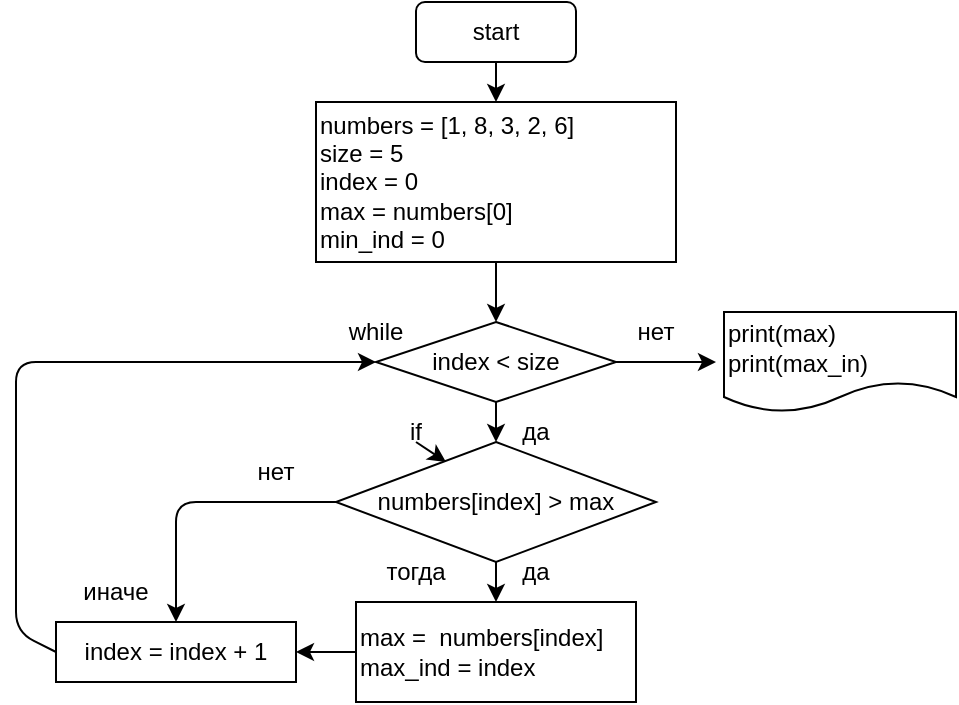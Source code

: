 <mxfile>
    <diagram id="xdscFLAUzVz3awrVkBRg" name="гиря в массиве">
        <mxGraphModel dx="687" dy="236" grid="1" gridSize="10" guides="1" tooltips="1" connect="1" arrows="1" fold="1" page="1" pageScale="1" pageWidth="827" pageHeight="1169" math="0" shadow="0">
            <root>
                <mxCell id="0"/>
                <mxCell id="1" parent="0"/>
                <object label="start" hedietLinkedDataV1_path="../задача 1. лек. гиря в массиве.py" hedietLinkedDataV1_start_col_x-num="9" hedietLinkedDataV1_start_line_x-num="2" hedietLinkedDataV1_end_col_x-num="9" hedietLinkedDataV1_end_line_x-num="2" id="2">
                    <mxCell style="rounded=1;whiteSpace=wrap;html=1;" parent="1" vertex="1">
                        <mxGeometry x="250" y="20" width="80" height="30" as="geometry"/>
                    </mxCell>
                </object>
                <mxCell id="4" value="numbers = [1, 8, 3, 2, 6]&lt;br&gt;size = 5&lt;br&gt;index = 0&lt;br&gt;max = numbers[0]&lt;br&gt;min_ind = 0" style="rounded=0;whiteSpace=wrap;html=1;align=left;" parent="1" vertex="1">
                    <mxGeometry x="200" y="70" width="180" height="80" as="geometry"/>
                </mxCell>
                <mxCell id="5" value="index &amp;lt; size" style="rhombus;whiteSpace=wrap;html=1;" parent="1" vertex="1">
                    <mxGeometry x="230" y="180" width="120" height="40" as="geometry"/>
                </mxCell>
                <mxCell id="6" value="numbers[index] &amp;gt; max" style="rhombus;whiteSpace=wrap;html=1;" parent="1" vertex="1">
                    <mxGeometry x="210" y="240" width="160" height="60" as="geometry"/>
                </mxCell>
                <mxCell id="7" value="max =&amp;nbsp; numbers[index]&lt;br&gt;max_ind = index" style="rounded=0;whiteSpace=wrap;html=1;align=left;" parent="1" vertex="1">
                    <mxGeometry x="220" y="320" width="140" height="50" as="geometry"/>
                </mxCell>
                <mxCell id="8" value="index = index + 1" style="rounded=0;whiteSpace=wrap;html=1;" parent="1" vertex="1">
                    <mxGeometry x="70" y="330" width="120" height="30" as="geometry"/>
                </mxCell>
                <mxCell id="9" value="" style="endArrow=classic;html=1;exitX=0.5;exitY=1;exitDx=0;exitDy=0;entryX=0.5;entryY=0;entryDx=0;entryDy=0;" parent="1" source="6" target="7" edge="1">
                    <mxGeometry width="50" height="50" relative="1" as="geometry">
                        <mxPoint x="380" y="260" as="sourcePoint"/>
                        <mxPoint x="430" y="210" as="targetPoint"/>
                    </mxGeometry>
                </mxCell>
                <mxCell id="10" value="" style="endArrow=classic;html=1;exitX=0;exitY=0.5;exitDx=0;exitDy=0;entryX=1;entryY=0.5;entryDx=0;entryDy=0;" parent="1" source="7" target="8" edge="1">
                    <mxGeometry width="50" height="50" relative="1" as="geometry">
                        <mxPoint x="380" y="260" as="sourcePoint"/>
                        <mxPoint x="430" y="210" as="targetPoint"/>
                    </mxGeometry>
                </mxCell>
                <mxCell id="11" value="" style="endArrow=classic;html=1;exitX=0.5;exitY=1;exitDx=0;exitDy=0;entryX=0.5;entryY=0;entryDx=0;entryDy=0;" parent="1" source="5" target="6" edge="1">
                    <mxGeometry width="50" height="50" relative="1" as="geometry">
                        <mxPoint x="380" y="260" as="sourcePoint"/>
                        <mxPoint x="430" y="210" as="targetPoint"/>
                    </mxGeometry>
                </mxCell>
                <mxCell id="12" value="" style="endArrow=classic;html=1;exitX=0.5;exitY=1;exitDx=0;exitDy=0;entryX=0.5;entryY=0;entryDx=0;entryDy=0;" parent="1" source="2" target="4" edge="1">
                    <mxGeometry width="50" height="50" relative="1" as="geometry">
                        <mxPoint x="390" y="170" as="sourcePoint"/>
                        <mxPoint x="300" y="60" as="targetPoint"/>
                    </mxGeometry>
                </mxCell>
                <mxCell id="14" value="" style="endArrow=classic;html=1;entryX=0.5;entryY=0;entryDx=0;entryDy=0;exitX=0.5;exitY=1;exitDx=0;exitDy=0;" parent="1" source="4" target="5" edge="1">
                    <mxGeometry width="50" height="50" relative="1" as="geometry">
                        <mxPoint x="300" y="190" as="sourcePoint"/>
                        <mxPoint x="440" y="150" as="targetPoint"/>
                    </mxGeometry>
                </mxCell>
                <mxCell id="15" value="" style="endArrow=classic;html=1;exitX=0;exitY=0.5;exitDx=0;exitDy=0;entryX=0.5;entryY=0;entryDx=0;entryDy=0;" parent="1" source="6" target="8" edge="1">
                    <mxGeometry width="50" height="50" relative="1" as="geometry">
                        <mxPoint x="380" y="260" as="sourcePoint"/>
                        <mxPoint x="430" y="210" as="targetPoint"/>
                        <Array as="points">
                            <mxPoint x="130" y="270"/>
                        </Array>
                    </mxGeometry>
                </mxCell>
                <mxCell id="16" value="" style="endArrow=classic;html=1;exitX=0;exitY=0.5;exitDx=0;exitDy=0;entryX=0;entryY=0.5;entryDx=0;entryDy=0;" parent="1" source="8" target="5" edge="1">
                    <mxGeometry width="50" height="50" relative="1" as="geometry">
                        <mxPoint x="380" y="260" as="sourcePoint"/>
                        <mxPoint x="430" y="210" as="targetPoint"/>
                        <Array as="points">
                            <mxPoint x="50" y="335"/>
                            <mxPoint x="50" y="200"/>
                        </Array>
                    </mxGeometry>
                </mxCell>
                <mxCell id="17" value="" style="endArrow=classic;html=1;exitX=1;exitY=0.5;exitDx=0;exitDy=0;" parent="1" source="5" edge="1">
                    <mxGeometry width="50" height="50" relative="1" as="geometry">
                        <mxPoint x="380" y="260" as="sourcePoint"/>
                        <mxPoint x="400" y="200" as="targetPoint"/>
                    </mxGeometry>
                </mxCell>
                <mxCell id="18" value="print(max)&lt;br&gt;print(max_in)" style="shape=document;whiteSpace=wrap;html=1;boundedLbl=1;align=left;" parent="1" vertex="1">
                    <mxGeometry x="404" y="175" width="116" height="50" as="geometry"/>
                </mxCell>
                <mxCell id="19" value="да" style="text;html=1;strokeColor=none;fillColor=none;align=center;verticalAlign=middle;whiteSpace=wrap;rounded=0;" parent="1" vertex="1">
                    <mxGeometry x="280" y="220" width="60" height="30" as="geometry"/>
                </mxCell>
                <mxCell id="20" value="да" style="text;html=1;strokeColor=none;fillColor=none;align=center;verticalAlign=middle;whiteSpace=wrap;rounded=0;" parent="1" vertex="1">
                    <mxGeometry x="280" y="290" width="60" height="30" as="geometry"/>
                </mxCell>
                <mxCell id="21" value="нет" style="text;html=1;strokeColor=none;fillColor=none;align=center;verticalAlign=middle;whiteSpace=wrap;rounded=0;" parent="1" vertex="1">
                    <mxGeometry x="150" y="240" width="60" height="30" as="geometry"/>
                </mxCell>
                <mxCell id="22" value="нет" style="text;html=1;strokeColor=none;fillColor=none;align=center;verticalAlign=middle;whiteSpace=wrap;rounded=0;" parent="1" vertex="1">
                    <mxGeometry x="340" y="170" width="60" height="30" as="geometry"/>
                </mxCell>
                <mxCell id="23" value="while" style="text;html=1;strokeColor=none;fillColor=none;align=center;verticalAlign=middle;whiteSpace=wrap;rounded=0;" parent="1" vertex="1">
                    <mxGeometry x="200" y="170" width="60" height="30" as="geometry"/>
                </mxCell>
                <mxCell id="24" value="if" style="text;html=1;strokeColor=none;fillColor=none;align=center;verticalAlign=middle;whiteSpace=wrap;rounded=0;" parent="1" vertex="1">
                    <mxGeometry x="220" y="220" width="60" height="30" as="geometry"/>
                </mxCell>
                <mxCell id="25" value="" style="endArrow=classic;html=1;entryX=0.75;entryY=1;entryDx=0;entryDy=0;" parent="1" target="24" edge="1">
                    <mxGeometry width="50" height="50" relative="1" as="geometry">
                        <mxPoint x="250" y="240" as="sourcePoint"/>
                        <mxPoint x="310" y="180" as="targetPoint"/>
                    </mxGeometry>
                </mxCell>
                <mxCell id="26" value="тогда" style="text;html=1;strokeColor=none;fillColor=none;align=center;verticalAlign=middle;whiteSpace=wrap;rounded=0;" parent="1" vertex="1">
                    <mxGeometry x="220" y="290" width="60" height="30" as="geometry"/>
                </mxCell>
                <mxCell id="27" value="иначе" style="text;html=1;strokeColor=none;fillColor=none;align=center;verticalAlign=middle;whiteSpace=wrap;rounded=0;" parent="1" vertex="1">
                    <mxGeometry x="70" y="300" width="60" height="30" as="geometry"/>
                </mxCell>
            </root>
        </mxGraphModel>
    </diagram>
    <diagram id="bfkjd63SZ5u7sHkZYjV0" name="гиря в констр. if">
        <mxGraphModel dx="515" dy="177" grid="1" gridSize="10" guides="1" tooltips="1" connect="1" arrows="1" fold="1" page="1" pageScale="1" pageWidth="827" pageHeight="1169" math="0" shadow="0">
            <root>
                <mxCell id="DcHXMVRQWfj_0BZAO2WU-0"/>
                <mxCell id="DcHXMVRQWfj_0BZAO2WU-1" parent="DcHXMVRQWfj_0BZAO2WU-0"/>
                <mxCell id="DcHXMVRQWfj_0BZAO2WU-2" value="start" style="rounded=1;whiteSpace=wrap;html=1;" parent="DcHXMVRQWfj_0BZAO2WU-1" vertex="1">
                    <mxGeometry x="60" y="20" width="110" height="30" as="geometry"/>
                </mxCell>
                <mxCell id="DcHXMVRQWfj_0BZAO2WU-3" value="a = 1&lt;br&gt;b = 8&lt;br&gt;c = 3&lt;br&gt;d = 2&lt;br&gt;e = 6&amp;nbsp;" style="shape=parallelogram;perimeter=parallelogramPerimeter;whiteSpace=wrap;html=1;fixedSize=1;" parent="DcHXMVRQWfj_0BZAO2WU-1" vertex="1">
                    <mxGeometry x="40" y="80" width="150" height="80" as="geometry"/>
                </mxCell>
                <object label="max = a" id="DcHXMVRQWfj_0BZAO2WU-4">
                    <mxCell style="rounded=0;whiteSpace=wrap;html=1;" parent="DcHXMVRQWfj_0BZAO2WU-1" vertex="1">
                        <mxGeometry x="245" y="80" width="120" height="30" as="geometry"/>
                    </mxCell>
                </object>
                <mxCell id="DcHXMVRQWfj_0BZAO2WU-5" value="b &amp;gt; max" style="rhombus;whiteSpace=wrap;html=1;" parent="DcHXMVRQWfj_0BZAO2WU-1" vertex="1">
                    <mxGeometry x="265" y="130" width="80" height="80" as="geometry"/>
                </mxCell>
                <mxCell id="DcHXMVRQWfj_0BZAO2WU-6" value="max = b" style="rounded=0;whiteSpace=wrap;html=1;" parent="DcHXMVRQWfj_0BZAO2WU-1" vertex="1">
                    <mxGeometry x="245" y="240" width="120" height="30" as="geometry"/>
                </mxCell>
                <mxCell id="DcHXMVRQWfj_0BZAO2WU-7" value="c &amp;gt; max" style="rhombus;whiteSpace=wrap;html=1;" parent="DcHXMVRQWfj_0BZAO2WU-1" vertex="1">
                    <mxGeometry x="405" y="215" width="80" height="80" as="geometry"/>
                </mxCell>
                <mxCell id="DcHXMVRQWfj_0BZAO2WU-8" value="max = c" style="rounded=0;whiteSpace=wrap;html=1;" parent="DcHXMVRQWfj_0BZAO2WU-1" vertex="1">
                    <mxGeometry x="385" y="320" width="120" height="30" as="geometry"/>
                </mxCell>
                <mxCell id="DcHXMVRQWfj_0BZAO2WU-9" value="d &amp;gt; max" style="rhombus;whiteSpace=wrap;html=1;" parent="DcHXMVRQWfj_0BZAO2WU-1" vertex="1">
                    <mxGeometry x="550" y="295" width="80" height="80" as="geometry"/>
                </mxCell>
                <mxCell id="DcHXMVRQWfj_0BZAO2WU-10" value="max =&amp;nbsp; d" style="rounded=0;whiteSpace=wrap;html=1;" parent="DcHXMVRQWfj_0BZAO2WU-1" vertex="1">
                    <mxGeometry x="530" y="400" width="120" height="30" as="geometry"/>
                </mxCell>
                <mxCell id="DcHXMVRQWfj_0BZAO2WU-11" value="e &amp;gt; max" style="rhombus;whiteSpace=wrap;html=1;" parent="DcHXMVRQWfj_0BZAO2WU-1" vertex="1">
                    <mxGeometry x="700" y="375" width="80" height="80" as="geometry"/>
                </mxCell>
                <mxCell id="DcHXMVRQWfj_0BZAO2WU-12" value="max = e" style="rounded=0;whiteSpace=wrap;html=1;" parent="DcHXMVRQWfj_0BZAO2WU-1" vertex="1">
                    <mxGeometry x="680" y="480" width="120" height="30" as="geometry"/>
                </mxCell>
                <mxCell id="DcHXMVRQWfj_0BZAO2WU-13" value="" style="endArrow=classic;html=1;exitX=1;exitY=0.5;exitDx=0;exitDy=0;entryX=0.5;entryY=0;entryDx=0;entryDy=0;" parent="DcHXMVRQWfj_0BZAO2WU-1" source="DcHXMVRQWfj_0BZAO2WU-5" target="DcHXMVRQWfj_0BZAO2WU-7" edge="1">
                    <mxGeometry width="50" height="50" relative="1" as="geometry">
                        <mxPoint x="400" y="230" as="sourcePoint"/>
                        <mxPoint x="450" y="180" as="targetPoint"/>
                        <Array as="points">
                            <mxPoint x="445" y="170"/>
                        </Array>
                    </mxGeometry>
                </mxCell>
                <mxCell id="DcHXMVRQWfj_0BZAO2WU-14" value="" style="endArrow=classic;html=1;exitX=0.5;exitY=1;exitDx=0;exitDy=0;" parent="DcHXMVRQWfj_0BZAO2WU-1" source="DcHXMVRQWfj_0BZAO2WU-2" target="DcHXMVRQWfj_0BZAO2WU-3" edge="1">
                    <mxGeometry width="50" height="50" relative="1" as="geometry">
                        <mxPoint x="280" y="170" as="sourcePoint"/>
                        <mxPoint x="330" y="120" as="targetPoint"/>
                    </mxGeometry>
                </mxCell>
                <mxCell id="DcHXMVRQWfj_0BZAO2WU-15" value="" style="endArrow=classic;html=1;entryX=0.5;entryY=0;entryDx=0;entryDy=0;exitX=1;exitY=0.5;exitDx=0;exitDy=0;" parent="DcHXMVRQWfj_0BZAO2WU-1" source="DcHXMVRQWfj_0BZAO2WU-3" target="DcHXMVRQWfj_0BZAO2WU-4" edge="1">
                    <mxGeometry width="50" height="50" relative="1" as="geometry">
                        <mxPoint x="280" y="170" as="sourcePoint"/>
                        <mxPoint x="330" y="120" as="targetPoint"/>
                        <Array as="points">
                            <mxPoint x="220" y="120"/>
                            <mxPoint x="220" y="40"/>
                            <mxPoint x="305" y="40"/>
                        </Array>
                    </mxGeometry>
                </mxCell>
                <mxCell id="DcHXMVRQWfj_0BZAO2WU-16" value="" style="endArrow=classic;html=1;exitX=0.5;exitY=1;exitDx=0;exitDy=0;" parent="DcHXMVRQWfj_0BZAO2WU-1" source="DcHXMVRQWfj_0BZAO2WU-4" target="DcHXMVRQWfj_0BZAO2WU-5" edge="1">
                    <mxGeometry width="50" height="50" relative="1" as="geometry">
                        <mxPoint x="470" y="140" as="sourcePoint"/>
                        <mxPoint x="520" y="90" as="targetPoint"/>
                    </mxGeometry>
                </mxCell>
                <mxCell id="DcHXMVRQWfj_0BZAO2WU-17" value="" style="endArrow=classic;html=1;exitX=0.5;exitY=1;exitDx=0;exitDy=0;entryX=0.5;entryY=0;entryDx=0;entryDy=0;" parent="DcHXMVRQWfj_0BZAO2WU-1" source="DcHXMVRQWfj_0BZAO2WU-5" target="DcHXMVRQWfj_0BZAO2WU-6" edge="1">
                    <mxGeometry width="50" height="50" relative="1" as="geometry">
                        <mxPoint x="470" y="240" as="sourcePoint"/>
                        <mxPoint x="520" y="190" as="targetPoint"/>
                    </mxGeometry>
                </mxCell>
                <mxCell id="DcHXMVRQWfj_0BZAO2WU-18" value="" style="endArrow=classic;html=1;exitX=0.5;exitY=1;exitDx=0;exitDy=0;entryX=0.5;entryY=0;entryDx=0;entryDy=0;" parent="DcHXMVRQWfj_0BZAO2WU-1" source="DcHXMVRQWfj_0BZAO2WU-7" target="DcHXMVRQWfj_0BZAO2WU-8" edge="1">
                    <mxGeometry width="50" height="50" relative="1" as="geometry">
                        <mxPoint x="470" y="240" as="sourcePoint"/>
                        <mxPoint x="520" y="190" as="targetPoint"/>
                    </mxGeometry>
                </mxCell>
                <mxCell id="DcHXMVRQWfj_0BZAO2WU-19" value="" style="endArrow=classic;html=1;exitX=0.5;exitY=1;exitDx=0;exitDy=0;entryX=0.5;entryY=0;entryDx=0;entryDy=0;" parent="DcHXMVRQWfj_0BZAO2WU-1" source="DcHXMVRQWfj_0BZAO2WU-9" target="DcHXMVRQWfj_0BZAO2WU-10" edge="1">
                    <mxGeometry width="50" height="50" relative="1" as="geometry">
                        <mxPoint x="475" y="260" as="sourcePoint"/>
                        <mxPoint x="525" y="210" as="targetPoint"/>
                    </mxGeometry>
                </mxCell>
                <mxCell id="DcHXMVRQWfj_0BZAO2WU-20" value="" style="endArrow=classic;html=1;exitX=1;exitY=0.5;exitDx=0;exitDy=0;entryX=0;entryY=0.5;entryDx=0;entryDy=0;" parent="DcHXMVRQWfj_0BZAO2WU-1" source="DcHXMVRQWfj_0BZAO2WU-6" target="DcHXMVRQWfj_0BZAO2WU-7" edge="1">
                    <mxGeometry width="50" height="50" relative="1" as="geometry">
                        <mxPoint x="380" y="240" as="sourcePoint"/>
                        <mxPoint x="430" y="190" as="targetPoint"/>
                    </mxGeometry>
                </mxCell>
                <mxCell id="DcHXMVRQWfj_0BZAO2WU-21" value="" style="endArrow=classic;html=1;exitX=1;exitY=0.5;exitDx=0;exitDy=0;entryX=0.5;entryY=0;entryDx=0;entryDy=0;" parent="DcHXMVRQWfj_0BZAO2WU-1" source="DcHXMVRQWfj_0BZAO2WU-7" target="DcHXMVRQWfj_0BZAO2WU-9" edge="1">
                    <mxGeometry width="50" height="50" relative="1" as="geometry">
                        <mxPoint x="380" y="240" as="sourcePoint"/>
                        <mxPoint x="430" y="190" as="targetPoint"/>
                        <Array as="points">
                            <mxPoint x="590" y="255"/>
                        </Array>
                    </mxGeometry>
                </mxCell>
                <mxCell id="DcHXMVRQWfj_0BZAO2WU-22" value="" style="endArrow=classic;html=1;exitX=1;exitY=0.5;exitDx=0;exitDy=0;entryX=0;entryY=0.5;entryDx=0;entryDy=0;" parent="DcHXMVRQWfj_0BZAO2WU-1" source="DcHXMVRQWfj_0BZAO2WU-8" target="DcHXMVRQWfj_0BZAO2WU-9" edge="1">
                    <mxGeometry width="50" height="50" relative="1" as="geometry">
                        <mxPoint x="510" y="340" as="sourcePoint"/>
                        <mxPoint x="550" y="220" as="targetPoint"/>
                    </mxGeometry>
                </mxCell>
                <mxCell id="DcHXMVRQWfj_0BZAO2WU-23" value="" style="endArrow=classic;html=1;exitX=1;exitY=0.5;exitDx=0;exitDy=0;entryX=0.5;entryY=0;entryDx=0;entryDy=0;" parent="DcHXMVRQWfj_0BZAO2WU-1" source="DcHXMVRQWfj_0BZAO2WU-9" target="DcHXMVRQWfj_0BZAO2WU-11" edge="1">
                    <mxGeometry width="50" height="50" relative="1" as="geometry">
                        <mxPoint x="570" y="340" as="sourcePoint"/>
                        <mxPoint x="620" y="290" as="targetPoint"/>
                        <Array as="points">
                            <mxPoint x="740" y="335"/>
                        </Array>
                    </mxGeometry>
                </mxCell>
                <mxCell id="DcHXMVRQWfj_0BZAO2WU-24" value="" style="endArrow=classic;html=1;exitX=1;exitY=0.5;exitDx=0;exitDy=0;entryX=0;entryY=0.5;entryDx=0;entryDy=0;" parent="DcHXMVRQWfj_0BZAO2WU-1" source="DcHXMVRQWfj_0BZAO2WU-10" target="DcHXMVRQWfj_0BZAO2WU-11" edge="1">
                    <mxGeometry width="50" height="50" relative="1" as="geometry">
                        <mxPoint x="570" y="340" as="sourcePoint"/>
                        <mxPoint x="620" y="290" as="targetPoint"/>
                    </mxGeometry>
                </mxCell>
                <mxCell id="DcHXMVRQWfj_0BZAO2WU-25" value="" style="endArrow=classic;html=1;exitX=0.5;exitY=1;exitDx=0;exitDy=0;" parent="DcHXMVRQWfj_0BZAO2WU-1" source="DcHXMVRQWfj_0BZAO2WU-11" target="DcHXMVRQWfj_0BZAO2WU-12" edge="1">
                    <mxGeometry width="50" height="50" relative="1" as="geometry">
                        <mxPoint x="570" y="340" as="sourcePoint"/>
                        <mxPoint x="620" y="290" as="targetPoint"/>
                    </mxGeometry>
                </mxCell>
                <mxCell id="DcHXMVRQWfj_0BZAO2WU-26" value="print(max)" style="shape=document;whiteSpace=wrap;html=1;boundedLbl=1;" parent="DcHXMVRQWfj_0BZAO2WU-1" vertex="1">
                    <mxGeometry x="850" y="470" width="100" height="50" as="geometry"/>
                </mxCell>
                <mxCell id="DcHXMVRQWfj_0BZAO2WU-27" value="" style="endArrow=classic;html=1;exitX=1;exitY=0.5;exitDx=0;exitDy=0;entryX=0.5;entryY=0;entryDx=0;entryDy=0;" parent="DcHXMVRQWfj_0BZAO2WU-1" source="DcHXMVRQWfj_0BZAO2WU-11" target="DcHXMVRQWfj_0BZAO2WU-26" edge="1">
                    <mxGeometry width="50" height="50" relative="1" as="geometry">
                        <mxPoint x="770" y="540" as="sourcePoint"/>
                        <mxPoint x="820" y="490" as="targetPoint"/>
                        <Array as="points">
                            <mxPoint x="900" y="415"/>
                        </Array>
                    </mxGeometry>
                </mxCell>
                <mxCell id="DcHXMVRQWfj_0BZAO2WU-28" value="" style="endArrow=classic;html=1;exitX=1;exitY=0.5;exitDx=0;exitDy=0;entryX=0;entryY=0.5;entryDx=0;entryDy=0;" parent="DcHXMVRQWfj_0BZAO2WU-1" source="DcHXMVRQWfj_0BZAO2WU-12" target="DcHXMVRQWfj_0BZAO2WU-26" edge="1">
                    <mxGeometry width="50" height="50" relative="1" as="geometry">
                        <mxPoint x="770" y="540" as="sourcePoint"/>
                        <mxPoint x="820" y="490" as="targetPoint"/>
                        <Array as="points">
                            <mxPoint x="830" y="495"/>
                        </Array>
                    </mxGeometry>
                </mxCell>
                <mxCell id="DcHXMVRQWfj_0BZAO2WU-29" value="" style="endArrow=classic;html=1;exitX=0.504;exitY=0.884;exitDx=0;exitDy=0;exitPerimeter=0;entryX=0.5;entryY=0;entryDx=0;entryDy=0;" parent="DcHXMVRQWfj_0BZAO2WU-1" source="DcHXMVRQWfj_0BZAO2WU-26" edge="1">
                    <mxGeometry width="50" height="50" relative="1" as="geometry">
                        <mxPoint x="770" y="540" as="sourcePoint"/>
                        <mxPoint x="900" y="540" as="targetPoint"/>
                    </mxGeometry>
                </mxCell>
                <mxCell id="DcHXMVRQWfj_0BZAO2WU-30" value="no" style="text;html=1;strokeColor=none;fillColor=none;align=center;verticalAlign=middle;whiteSpace=wrap;rounded=0;" parent="DcHXMVRQWfj_0BZAO2WU-1" vertex="1">
                    <mxGeometry x="345" y="140" width="60" height="30" as="geometry"/>
                </mxCell>
                <mxCell id="DcHXMVRQWfj_0BZAO2WU-31" value="no" style="text;html=1;strokeColor=none;fillColor=none;align=center;verticalAlign=middle;whiteSpace=wrap;rounded=0;" parent="DcHXMVRQWfj_0BZAO2WU-1" vertex="1">
                    <mxGeometry x="490" y="220" width="60" height="30" as="geometry"/>
                </mxCell>
                <mxCell id="DcHXMVRQWfj_0BZAO2WU-32" value="no" style="text;html=1;strokeColor=none;fillColor=none;align=center;verticalAlign=middle;whiteSpace=wrap;rounded=0;" parent="DcHXMVRQWfj_0BZAO2WU-1" vertex="1">
                    <mxGeometry x="650" y="300" width="60" height="30" as="geometry"/>
                </mxCell>
                <mxCell id="DcHXMVRQWfj_0BZAO2WU-33" value="no" style="text;html=1;strokeColor=none;fillColor=none;align=center;verticalAlign=middle;whiteSpace=wrap;rounded=0;" parent="DcHXMVRQWfj_0BZAO2WU-1" vertex="1">
                    <mxGeometry x="800" y="380" width="60" height="30" as="geometry"/>
                </mxCell>
                <mxCell id="DcHXMVRQWfj_0BZAO2WU-34" value="yes" style="text;html=1;strokeColor=none;fillColor=none;align=center;verticalAlign=middle;whiteSpace=wrap;rounded=0;" parent="DcHXMVRQWfj_0BZAO2WU-1" vertex="1">
                    <mxGeometry x="240" y="210" width="60" height="30" as="geometry"/>
                </mxCell>
                <mxCell id="DcHXMVRQWfj_0BZAO2WU-35" value="yes" style="text;html=1;strokeColor=none;fillColor=none;align=center;verticalAlign=middle;whiteSpace=wrap;rounded=0;" parent="DcHXMVRQWfj_0BZAO2WU-1" vertex="1">
                    <mxGeometry x="380" y="290" width="60" height="30" as="geometry"/>
                </mxCell>
                <mxCell id="DcHXMVRQWfj_0BZAO2WU-36" value="yes" style="text;html=1;strokeColor=none;fillColor=none;align=center;verticalAlign=middle;whiteSpace=wrap;rounded=0;" parent="DcHXMVRQWfj_0BZAO2WU-1" vertex="1">
                    <mxGeometry x="520" y="370" width="60" height="30" as="geometry"/>
                </mxCell>
                <mxCell id="DcHXMVRQWfj_0BZAO2WU-37" value="yes" style="text;html=1;strokeColor=none;fillColor=none;align=center;verticalAlign=middle;whiteSpace=wrap;rounded=0;" parent="DcHXMVRQWfj_0BZAO2WU-1" vertex="1">
                    <mxGeometry x="680" y="450" width="60" height="30" as="geometry"/>
                </mxCell>
                <mxCell id="DcHXMVRQWfj_0BZAO2WU-38" value="&lt;span&gt;finish&lt;/span&gt;" style="rounded=1;whiteSpace=wrap;html=1;" parent="DcHXMVRQWfj_0BZAO2WU-1" vertex="1">
                    <mxGeometry x="850" y="540" width="100" height="30" as="geometry"/>
                </mxCell>
                <mxCell id="DF2ZXdQ87nGuqj8pVvYk-1" value="&lt;div style=&quot;color: rgb(212 , 212 , 212) ; background-color: rgb(30 , 30 , 30) ; font-family: &amp;#34;consolas&amp;#34; , &amp;#34;courier new&amp;#34; , monospace ; font-size: 14px ; line-height: 19px&quot;&gt;&lt;div&gt;&lt;span style=&quot;color: #9cdcfe&quot;&gt;a&lt;/span&gt; = &lt;span style=&quot;color: #b5cea8&quot;&gt;1&lt;/span&gt;&lt;/div&gt;&lt;div&gt;&lt;span style=&quot;color: #9cdcfe&quot;&gt;b&lt;/span&gt; = &lt;span style=&quot;color: #b5cea8&quot;&gt;8&lt;/span&gt;&lt;/div&gt;&lt;div&gt;&lt;span style=&quot;color: #9cdcfe&quot;&gt;c&lt;/span&gt; = &lt;span style=&quot;color: #b5cea8&quot;&gt;3&lt;/span&gt;&lt;/div&gt;&lt;div&gt;&lt;span style=&quot;color: #9cdcfe&quot;&gt;d&lt;/span&gt; = &lt;span style=&quot;color: #b5cea8&quot;&gt;2&lt;/span&gt;&lt;/div&gt;&lt;div&gt;&lt;span style=&quot;color: #9cdcfe&quot;&gt;e&lt;/span&gt; = &lt;span style=&quot;color: #b5cea8&quot;&gt;6&lt;/span&gt;&lt;/div&gt;&lt;div&gt;&lt;span style=&quot;color: rgb(156 , 220 , 254)&quot;&gt;max&lt;/span&gt; = &lt;span style=&quot;color: rgb(156 , 220 , 254)&quot;&gt;a&lt;/span&gt;&lt;/div&gt;&lt;div&gt;&lt;span style=&quot;color: #c586c0&quot;&gt;if&lt;/span&gt; &lt;span style=&quot;color: #9cdcfe&quot;&gt;b&lt;/span&gt; &amp;gt; &lt;span style=&quot;color: #9cdcfe&quot;&gt;max&lt;/span&gt;: &lt;span style=&quot;color: #9cdcfe&quot;&gt;max&lt;/span&gt; = &lt;span style=&quot;color: #9cdcfe&quot;&gt;b&lt;/span&gt;&lt;/div&gt;&lt;div&gt;&lt;span style=&quot;color: #c586c0&quot;&gt;if&lt;/span&gt; &lt;span style=&quot;color: #9cdcfe&quot;&gt;c&lt;/span&gt; &amp;gt; &lt;span style=&quot;color: #9cdcfe&quot;&gt;max&lt;/span&gt;: &lt;span style=&quot;color: #9cdcfe&quot;&gt;max&lt;/span&gt; = &lt;span style=&quot;color: #9cdcfe&quot;&gt;c&lt;/span&gt;&lt;/div&gt;&lt;div&gt;&lt;span style=&quot;color: #c586c0&quot;&gt;if&lt;/span&gt; &lt;span style=&quot;color: #9cdcfe&quot;&gt;d&lt;/span&gt; &amp;gt; &lt;span style=&quot;color: #9cdcfe&quot;&gt;max&lt;/span&gt;: &lt;span style=&quot;color: #9cdcfe&quot;&gt;max&lt;/span&gt; = &lt;span style=&quot;color: #9cdcfe&quot;&gt;d&lt;/span&gt;&lt;/div&gt;&lt;div&gt;&lt;span style=&quot;color: #c586c0&quot;&gt;if&lt;/span&gt; &lt;span style=&quot;color: #9cdcfe&quot;&gt;e&lt;/span&gt; &amp;gt; &lt;span style=&quot;color: #9cdcfe&quot;&gt;max&lt;/span&gt;: &lt;span style=&quot;color: #9cdcfe&quot;&gt;max&lt;/span&gt; = &lt;span style=&quot;color: #9cdcfe&quot;&gt;e&lt;/span&gt; &lt;/div&gt;&lt;div&gt;&lt;span style=&quot;color: #dcdcaa&quot;&gt;print&lt;/span&gt;(&lt;span style=&quot;color: #9cdcfe&quot;&gt;max&lt;/span&gt;)&lt;/div&gt;&lt;div&gt;&lt;span style=&quot;color: #dcdcaa&quot;&gt;print&lt;/span&gt;(&lt;span style=&quot;color: #ce9178&quot;&gt;'получаем гирю/кг&amp;nbsp;&lt;/span&gt;&lt;span style=&quot;color: rgb(206 , 145 , 120)&quot;&gt;:'&lt;/span&gt;+ &lt;span style=&quot;color: rgb(78 , 201 , 176)&quot;&gt;str&lt;/span&gt;(&lt;span style=&quot;color: rgb(156 , 220 , 254)&quot;&gt;max&lt;/span&gt;))&lt;/div&gt;&lt;div style=&quot;line-height: 19px&quot;&gt;&lt;br&gt;&lt;/div&gt;&lt;/div&gt;" style="text;html=1;strokeColor=none;fillColor=none;align=left;verticalAlign=middle;whiteSpace=wrap;rounded=0;" parent="DcHXMVRQWfj_0BZAO2WU-1" vertex="1">
                    <mxGeometry y="200" width="230" height="270" as="geometry"/>
                </mxCell>
            </root>
        </mxGraphModel>
    </diagram>
</mxfile>